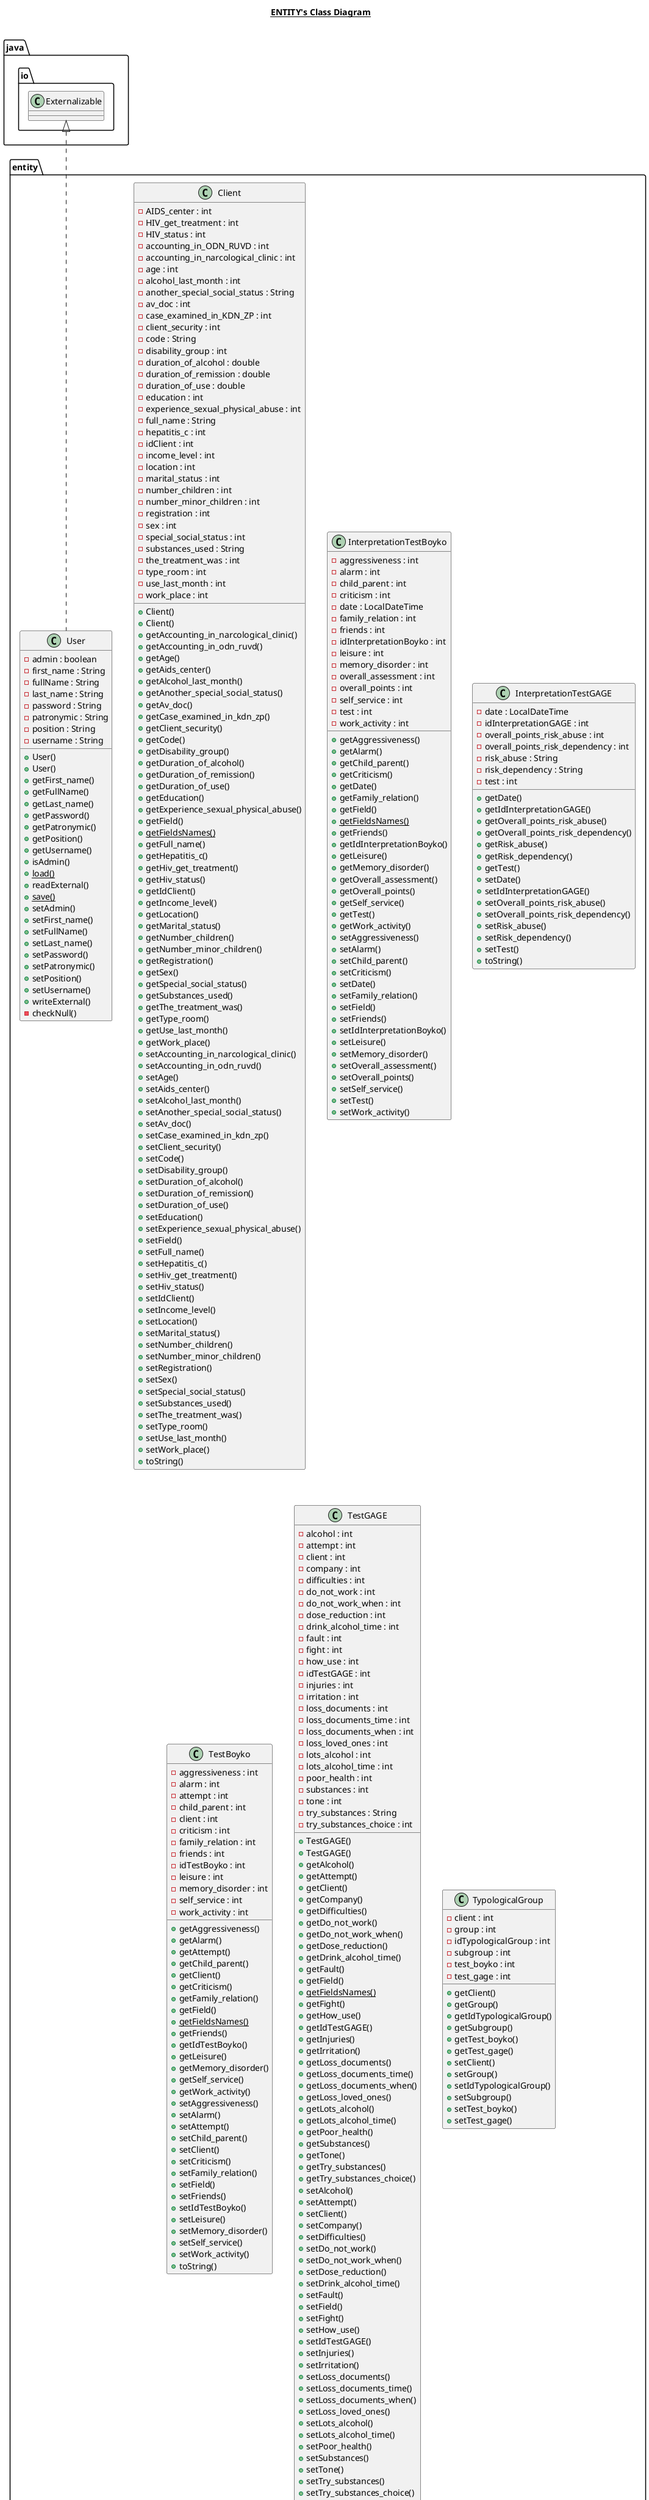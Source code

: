 @startuml

title __ENTITY's Class Diagram__\n

  namespace entity {
    class entity.Client {
        - AIDS_center : int
        - HIV_get_treatment : int
        - HIV_status : int
        - accounting_in_ODN_RUVD : int
        - accounting_in_narcological_clinic : int
        - age : int
        - alcohol_last_month : int
        - another_special_social_status : String
        - av_doc : int
        - case_examined_in_KDN_ZP : int
        - client_security : int
        - code : String
        - disability_group : int
        - duration_of_alcohol : double
        - duration_of_remission : double
        - duration_of_use : double
        - education : int
        - experience_sexual_physical_abuse : int
        - full_name : String
        - hepatitis_c : int
        - idClient : int
        - income_level : int
        - location : int
        - marital_status : int
        - number_children : int
        - number_minor_children : int
        - registration : int
        - sex : int
        - special_social_status : int
        - substances_used : String
        - the_treatment_was : int
        - type_room : int
        - use_last_month : int
        - work_place : int
        + Client()
        + Client()
        + getAccounting_in_narcological_clinic()
        + getAccounting_in_odn_ruvd()
        + getAge()
        + getAids_center()
        + getAlcohol_last_month()
        + getAnother_special_social_status()
        + getAv_doc()
        + getCase_examined_in_kdn_zp()
        + getClient_security()
        + getCode()
        + getDisability_group()
        + getDuration_of_alcohol()
        + getDuration_of_remission()
        + getDuration_of_use()
        + getEducation()
        + getExperience_sexual_physical_abuse()
        + getField()
        {static} + getFieldsNames()
        + getFull_name()
        + getHepatitis_c()
        + getHiv_get_treatment()
        + getHiv_status()
        + getIdClient()
        + getIncome_level()
        + getLocation()
        + getMarital_status()
        + getNumber_children()
        + getNumber_minor_children()
        + getRegistration()
        + getSex()
        + getSpecial_social_status()
        + getSubstances_used()
        + getThe_treatment_was()
        + getType_room()
        + getUse_last_month()
        + getWork_place()
        + setAccounting_in_narcological_clinic()
        + setAccounting_in_odn_ruvd()
        + setAge()
        + setAids_center()
        + setAlcohol_last_month()
        + setAnother_special_social_status()
        + setAv_doc()
        + setCase_examined_in_kdn_zp()
        + setClient_security()
        + setCode()
        + setDisability_group()
        + setDuration_of_alcohol()
        + setDuration_of_remission()
        + setDuration_of_use()
        + setEducation()
        + setExperience_sexual_physical_abuse()
        + setField()
        + setFull_name()
        + setHepatitis_c()
        + setHiv_get_treatment()
        + setHiv_status()
        + setIdClient()
        + setIncome_level()
        + setLocation()
        + setMarital_status()
        + setNumber_children()
        + setNumber_minor_children()
        + setRegistration()
        + setSex()
        + setSpecial_social_status()
        + setSubstances_used()
        + setThe_treatment_was()
        + setType_room()
        + setUse_last_month()
        + setWork_place()
        + toString()
    }
  }
  

  namespace entity {
    class entity.InterpretationTestBoyko {
        - aggressiveness : int
        - alarm : int
        - child_parent : int
        - criticism : int
        - date : LocalDateTime
        - family_relation : int
        - friends : int
        - idInterpretationBoyko : int
        - leisure : int
        - memory_disorder : int
        - overall_assessment : int
        - overall_points : int
        - self_service : int
        - test : int
        - work_activity : int
        + getAggressiveness()
        + getAlarm()
        + getChild_parent()
        + getCriticism()
        + getDate()
        + getFamily_relation()
        + getField()
        {static} + getFieldsNames()
        + getFriends()
        + getIdInterpretationBoyko()
        + getLeisure()
        + getMemory_disorder()
        + getOverall_assessment()
        + getOverall_points()
        + getSelf_service()
        + getTest()
        + getWork_activity()
        + setAggressiveness()
        + setAlarm()
        + setChild_parent()
        + setCriticism()
        + setDate()
        + setFamily_relation()
        + setField()
        + setFriends()
        + setIdInterpretationBoyko()
        + setLeisure()
        + setMemory_disorder()
        + setOverall_assessment()
        + setOverall_points()
        + setSelf_service()
        + setTest()
        + setWork_activity()
    }
  }
  

  namespace entity {
    class entity.InterpretationTestGAGE {
        - date : LocalDateTime
        - idInterpretationGAGE : int
        - overall_points_risk_abuse : int
        - overall_points_risk_dependency : int
        - risk_abuse : String
        - risk_dependency : String
        - test : int
        + getDate()
        + getIdInterpretationGAGE()
        + getOverall_points_risk_abuse()
        + getOverall_points_risk_dependency()
        + getRisk_abuse()
        + getRisk_dependency()
        + getTest()
        + setDate()
        + setIdInterpretationGAGE()
        + setOverall_points_risk_abuse()
        + setOverall_points_risk_dependency()
        + setRisk_abuse()
        + setRisk_dependency()
        + setTest()
        + toString()
    }
  }
  

  namespace entity {
    class entity.TestBoyko {
        - aggressiveness : int
        - alarm : int
        - attempt : int
        - child_parent : int
        - client : int
        - criticism : int
        - family_relation : int
        - friends : int
        - idTestBoyko : int
        - leisure : int
        - memory_disorder : int
        - self_service : int
        - work_activity : int
        + getAggressiveness()
        + getAlarm()
        + getAttempt()
        + getChild_parent()
        + getClient()
        + getCriticism()
        + getFamily_relation()
        + getField()
        {static} + getFieldsNames()
        + getFriends()
        + getIdTestBoyko()
        + getLeisure()
        + getMemory_disorder()
        + getSelf_service()
        + getWork_activity()
        + setAggressiveness()
        + setAlarm()
        + setAttempt()
        + setChild_parent()
        + setClient()
        + setCriticism()
        + setFamily_relation()
        + setField()
        + setFriends()
        + setIdTestBoyko()
        + setLeisure()
        + setMemory_disorder()
        + setSelf_service()
        + setWork_activity()
        + toString()
    }
  }
  

  namespace entity {
    class entity.TestGAGE {
        - alcohol : int
        - attempt : int
        - client : int
        - company : int
        - difficulties : int
        - do_not_work : int
        - do_not_work_when : int
        - dose_reduction : int
        - drink_alcohol_time : int
        - fault : int
        - fight : int
        - how_use : int
        - idTestGAGE : int
        - injuries : int
        - irritation : int
        - loss_documents : int
        - loss_documents_time : int
        - loss_documents_when : int
        - loss_loved_ones : int
        - lots_alcohol : int
        - lots_alcohol_time : int
        - poor_health : int
        - substances : int
        - tone : int
        - try_substances : String
        - try_substances_choice : int
        + TestGAGE()
        + TestGAGE()
        + getAlcohol()
        + getAttempt()
        + getClient()
        + getCompany()
        + getDifficulties()
        + getDo_not_work()
        + getDo_not_work_when()
        + getDose_reduction()
        + getDrink_alcohol_time()
        + getFault()
        + getField()
        {static} + getFieldsNames()
        + getFight()
        + getHow_use()
        + getIdTestGAGE()
        + getInjuries()
        + getIrritation()
        + getLoss_documents()
        + getLoss_documents_time()
        + getLoss_documents_when()
        + getLoss_loved_ones()
        + getLots_alcohol()
        + getLots_alcohol_time()
        + getPoor_health()
        + getSubstances()
        + getTone()
        + getTry_substances()
        + getTry_substances_choice()
        + setAlcohol()
        + setAttempt()
        + setClient()
        + setCompany()
        + setDifficulties()
        + setDo_not_work()
        + setDo_not_work_when()
        + setDose_reduction()
        + setDrink_alcohol_time()
        + setFault()
        + setField()
        + setFight()
        + setHow_use()
        + setIdTestGAGE()
        + setInjuries()
        + setIrritation()
        + setLoss_documents()
        + setLoss_documents_time()
        + setLoss_documents_when()
        + setLoss_loved_ones()
        + setLots_alcohol()
        + setLots_alcohol_time()
        + setPoor_health()
        + setSubstances()
        + setTone()
        + setTry_substances()
        + setTry_substances_choice()
        + toString()
    }
  }
  

  namespace entity {
    class entity.TypologicalGroup {
        - client : int
        - group : int
        - idTypologicalGroup : int
        - subgroup : int
        - test_boyko : int
        - test_gage : int
        + getClient()
        + getGroup()
        + getIdTypologicalGroup()
        + getSubgroup()
        + getTest_boyko()
        + getTest_gage()
        + setClient()
        + setGroup()
        + setIdTypologicalGroup()
        + setSubgroup()
        + setTest_boyko()
        + setTest_gage()
    }
  }
  

  namespace entity {
    class entity.User {
        - admin : boolean
        - first_name : String
        - fullName : String
        - last_name : String
        - password : String
        - patronymic : String
        - position : String
        - username : String
        + User()
        + User()
        + getFirst_name()
        + getFullName()
        + getLast_name()
        + getPassword()
        + getPatronymic()
        + getPosition()
        + getUsername()
        + isAdmin()
        {static} + load()
        + readExternal()
        {static} + save()
        + setAdmin()
        + setFirst_name()
        + setFullName()
        + setLast_name()
        + setPassword()
        + setPatronymic()
        + setPosition()
        + setUsername()
        + writeExternal()
        - checkNull()
    }
  }
  

  entity.User .up.|> java.io.Externalizable


right footer


PlantUML diagram generated by SketchIt! (https://bitbucket.org/pmesmeur/sketch.it)
For more information about this tool, please contact philippe.mesmeur@gmail.com
endfooter

@enduml
